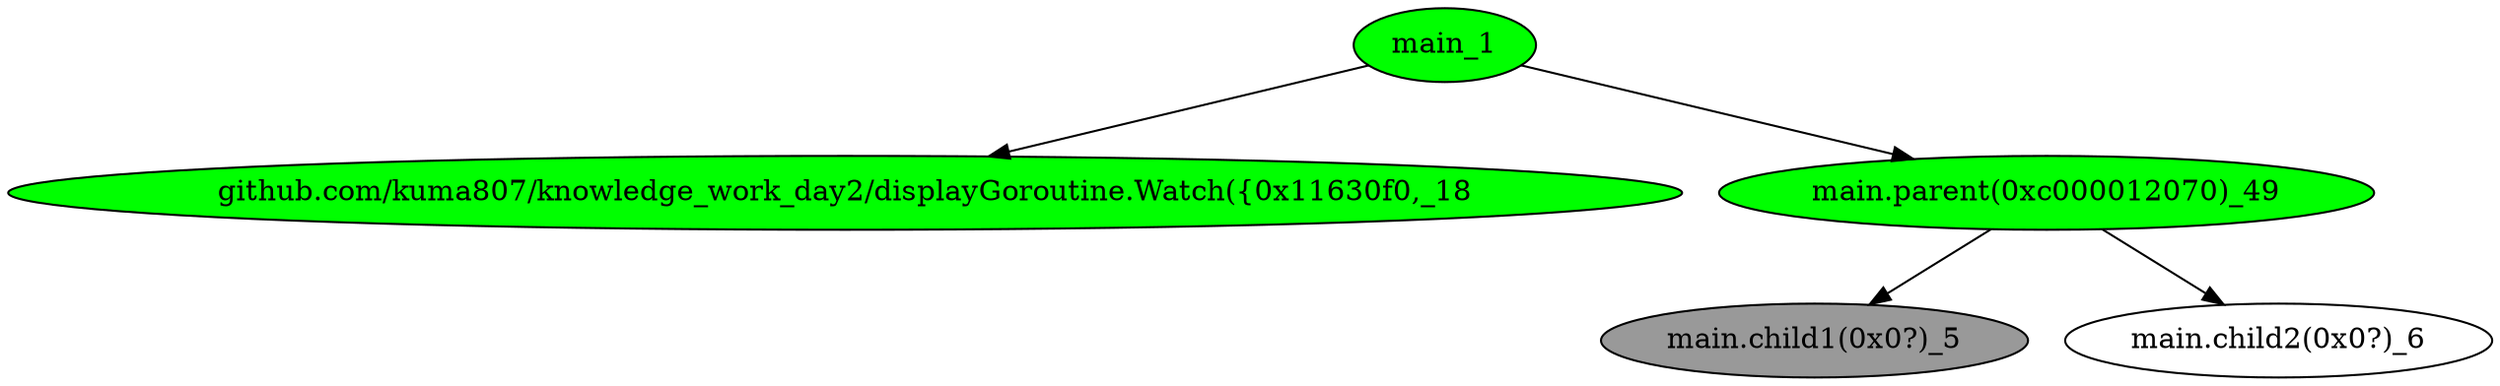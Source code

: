 digraph G {
	"main_1"->"github.com/kuma807/knowledge_work_day2/displayGoroutine.Watch({0x11630f0,_18";
	"main_1"->"main.parent(0xc000012070)_49";
	"main.parent(0xc000012070)_49"->"main.child1(0x0?)_5";
	"main.parent(0xc000012070)_49"->"main.child2(0x0?)_6";
	"github.com/kuma807/knowledge_work_day2/displayGoroutine.Watch({0x11630f0,_18" [ fillcolor="#00FF00", style="solid,filled" ];
	"main.child1(0x0?)_5" [ fillcolor="#999999", style="solid,filled" ];
	"main.child2(0x0?)_6";
	"main.parent(0xc000012070)_49" [ fillcolor="#00FF00", style="solid,filled" ];
	"main_1" [ fillcolor="#00FF00", style="solid,filled" ];

}
